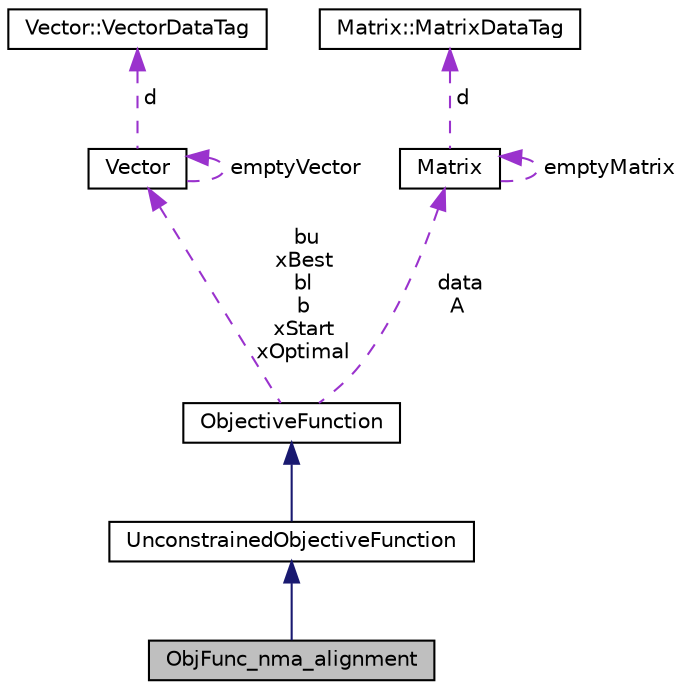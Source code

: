 digraph "ObjFunc_nma_alignment"
{
  edge [fontname="Helvetica",fontsize="10",labelfontname="Helvetica",labelfontsize="10"];
  node [fontname="Helvetica",fontsize="10",shape=record];
  Node3 [label="ObjFunc_nma_alignment",height=0.2,width=0.4,color="black", fillcolor="grey75", style="filled", fontcolor="black"];
  Node4 -> Node3 [dir="back",color="midnightblue",fontsize="10",style="solid",fontname="Helvetica"];
  Node4 [label="UnconstrainedObjectiveFunction",height=0.2,width=0.4,color="black", fillcolor="white", style="filled",URL="$classUnconstrainedObjectiveFunction.html"];
  Node5 -> Node4 [dir="back",color="midnightblue",fontsize="10",style="solid",fontname="Helvetica"];
  Node5 [label="ObjectiveFunction",height=0.2,width=0.4,color="black", fillcolor="white", style="filled",URL="$classObjectiveFunction.html"];
  Node6 -> Node5 [dir="back",color="darkorchid3",fontsize="10",style="dashed",label=" bu\nxBest\nbl\nb\nxStart\nxOptimal" ,fontname="Helvetica"];
  Node6 [label="Vector",height=0.2,width=0.4,color="black", fillcolor="white", style="filled",URL="$classVector.html"];
  Node6 -> Node6 [dir="back",color="darkorchid3",fontsize="10",style="dashed",label=" emptyVector" ,fontname="Helvetica"];
  Node7 -> Node6 [dir="back",color="darkorchid3",fontsize="10",style="dashed",label=" d" ,fontname="Helvetica"];
  Node7 [label="Vector::VectorDataTag",height=0.2,width=0.4,color="black", fillcolor="white", style="filled",URL="$structVector_1_1VectorDataTag.html"];
  Node8 -> Node5 [dir="back",color="darkorchid3",fontsize="10",style="dashed",label=" data\nA" ,fontname="Helvetica"];
  Node8 [label="Matrix",height=0.2,width=0.4,color="black", fillcolor="white", style="filled",URL="$classMatrix.html"];
  Node9 -> Node8 [dir="back",color="darkorchid3",fontsize="10",style="dashed",label=" d" ,fontname="Helvetica"];
  Node9 [label="Matrix::MatrixDataTag",height=0.2,width=0.4,color="black", fillcolor="white", style="filled",URL="$structMatrix_1_1MatrixDataTag.html"];
  Node8 -> Node8 [dir="back",color="darkorchid3",fontsize="10",style="dashed",label=" emptyMatrix" ,fontname="Helvetica"];
}
